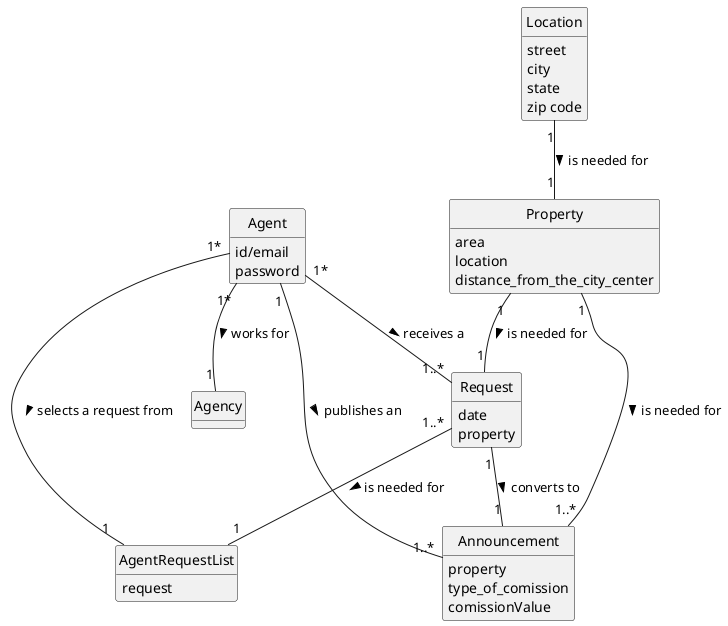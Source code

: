   @startuml
skinparam packageStyle rectangle
skinparam shadowing false

'left to right direction

skinparam classAttributeIconSize 0

hide circle
hide methods

'title Domain Model

'class Platform {
'  -description
'}

class Agent {
id/email
password
}

class  AgentRequestList{
request

}
class Request{
date
property
}


class Location{
street
city
state
zip code
}

class Property {
   area
   location
    distance_from_the_city_center
}

class Announcement {
  property
    type_of_comission
    comissionValue
  }

Agent "1*" -- "1" Agency : works for  >
Agent "1*" -- "1..*" Request : receives a  >
Agent "1*" -- "1" AgentRequestList: selects a request from >
Property "1"-- "1..*"Announcement: is needed for  >
Property "1"-- "1"Request: is needed for  >
Request "1..*"-- "1"AgentRequestList: is needed for  >
Request "1"-- "1"Announcement: converts to  >
Location "1"--"1" Property : is needed for >

Agent "1" -- "1..*" Announcement : publishes an >


@enduml